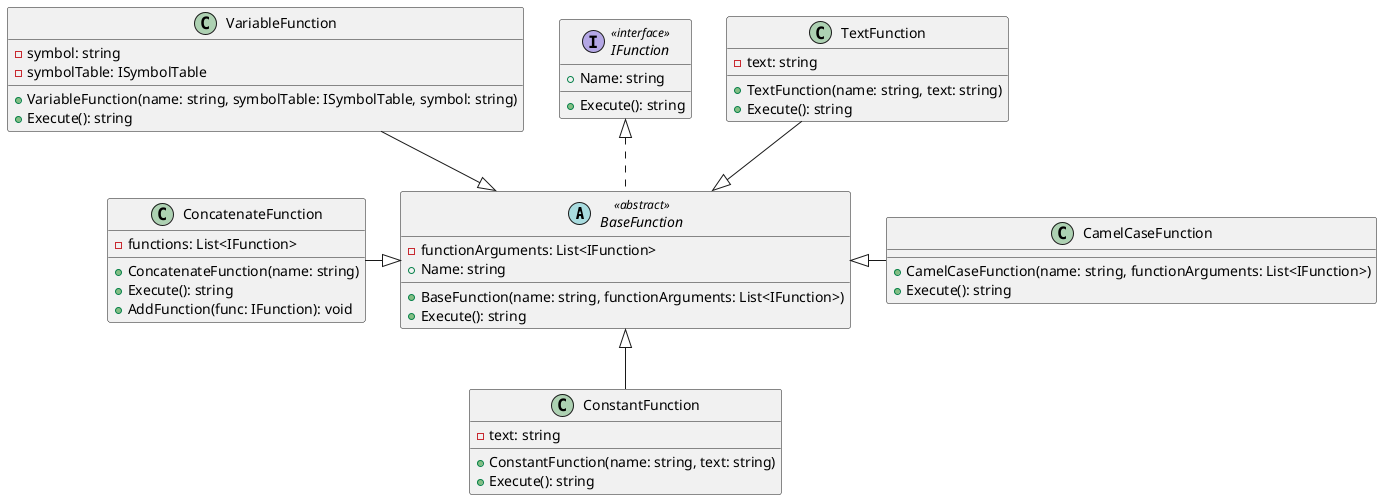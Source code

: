 @startuml

abstract class BaseFunction <<abstract>> {
    -functionArguments: List<IFunction>
    +Name: string
    +BaseFunction(name: string, functionArguments: List<IFunction>)
    +Execute(): string
}

class CamelCaseFunction {
    +CamelCaseFunction(name: string, functionArguments: List<IFunction>)
    +Execute(): string
}

class ConcatenateFunction {
    -functions: List<IFunction>
    +ConcatenateFunction(name: string)
    +Execute(): string
    +AddFunction(func: IFunction): void
}

class ConstantFunction {
    -text: string
    +ConstantFunction(name: string, text: string)
    +Execute(): string
}

class VariableFunction {
    -symbol: string
    -symbolTable: ISymbolTable
    +VariableFunction(name: string, symbolTable: ISymbolTable, symbol: string)
    +Execute(): string
}

interface IFunction <<interface>> {
    +Name: string
    +Execute(): string
}

class TextFunction {
    -text: string
    +TextFunction(name: string, text: string)
    +Execute(): string
}

IFunction <|.. BaseFunction
CamelCaseFunction -left-|> BaseFunction
ConcatenateFunction -right-|> BaseFunction
ConstantFunction -up-|> BaseFunction
VariableFunction --|> BaseFunction
TextFunction --|> BaseFunction
@enduml
